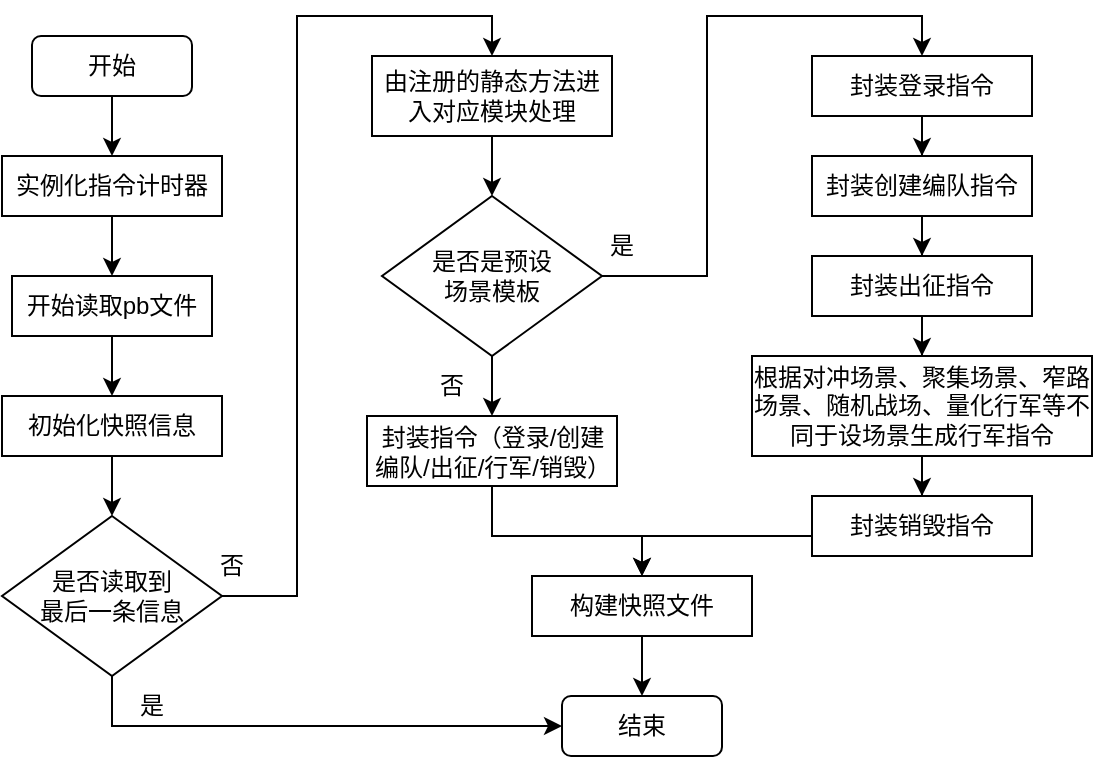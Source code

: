 <mxfile version="20.8.20" type="github">
  <diagram name="第 1 页" id="mLox_zXsMJPrJibGDM8M">
    <mxGraphModel dx="989" dy="549" grid="1" gridSize="10" guides="1" tooltips="1" connect="1" arrows="1" fold="1" page="1" pageScale="1" pageWidth="827" pageHeight="1169" math="0" shadow="0">
      <root>
        <mxCell id="0" />
        <mxCell id="1" parent="0" />
        <mxCell id="eCKu4-VgmCrht83dg7p6-11" style="edgeStyle=orthogonalEdgeStyle;rounded=0;orthogonalLoop=1;jettySize=auto;html=1;entryX=0.5;entryY=0;entryDx=0;entryDy=0;" edge="1" parent="1" source="eCKu4-VgmCrht83dg7p6-1" target="eCKu4-VgmCrht83dg7p6-3">
          <mxGeometry relative="1" as="geometry" />
        </mxCell>
        <mxCell id="eCKu4-VgmCrht83dg7p6-1" value="开始" style="rounded=1;whiteSpace=wrap;html=1;fontSize=12;glass=0;strokeWidth=1;shadow=0;" vertex="1" parent="1">
          <mxGeometry x="130" y="40" width="80" height="30" as="geometry" />
        </mxCell>
        <mxCell id="eCKu4-VgmCrht83dg7p6-13" style="edgeStyle=orthogonalEdgeStyle;rounded=0;orthogonalLoop=1;jettySize=auto;html=1;entryX=0.5;entryY=0;entryDx=0;entryDy=0;" edge="1" parent="1" source="eCKu4-VgmCrht83dg7p6-2" target="eCKu4-VgmCrht83dg7p6-4">
          <mxGeometry relative="1" as="geometry" />
        </mxCell>
        <mxCell id="eCKu4-VgmCrht83dg7p6-2" value="开始读取pb文件" style="rounded=0;whiteSpace=wrap;html=1;" vertex="1" parent="1">
          <mxGeometry x="120" y="160" width="100" height="30" as="geometry" />
        </mxCell>
        <mxCell id="eCKu4-VgmCrht83dg7p6-12" style="edgeStyle=orthogonalEdgeStyle;rounded=0;orthogonalLoop=1;jettySize=auto;html=1;entryX=0.5;entryY=0;entryDx=0;entryDy=0;" edge="1" parent="1" source="eCKu4-VgmCrht83dg7p6-3" target="eCKu4-VgmCrht83dg7p6-2">
          <mxGeometry relative="1" as="geometry" />
        </mxCell>
        <mxCell id="eCKu4-VgmCrht83dg7p6-3" value="实例化指令计时器" style="rounded=0;whiteSpace=wrap;html=1;" vertex="1" parent="1">
          <mxGeometry x="115" y="100" width="110" height="30" as="geometry" />
        </mxCell>
        <mxCell id="eCKu4-VgmCrht83dg7p6-14" style="edgeStyle=orthogonalEdgeStyle;rounded=0;orthogonalLoop=1;jettySize=auto;html=1;" edge="1" parent="1" source="eCKu4-VgmCrht83dg7p6-4" target="eCKu4-VgmCrht83dg7p6-6">
          <mxGeometry relative="1" as="geometry" />
        </mxCell>
        <mxCell id="eCKu4-VgmCrht83dg7p6-4" value="初始化快照信息" style="rounded=0;whiteSpace=wrap;html=1;" vertex="1" parent="1">
          <mxGeometry x="115" y="220" width="110" height="30" as="geometry" />
        </mxCell>
        <mxCell id="eCKu4-VgmCrht83dg7p6-16" style="edgeStyle=orthogonalEdgeStyle;rounded=0;orthogonalLoop=1;jettySize=auto;html=1;" edge="1" parent="1" source="eCKu4-VgmCrht83dg7p6-5" target="eCKu4-VgmCrht83dg7p6-7">
          <mxGeometry relative="1" as="geometry" />
        </mxCell>
        <mxCell id="eCKu4-VgmCrht83dg7p6-5" value="由注册的静态方法进入对应模块处理" style="rounded=0;whiteSpace=wrap;html=1;" vertex="1" parent="1">
          <mxGeometry x="300" y="50" width="120" height="40" as="geometry" />
        </mxCell>
        <mxCell id="eCKu4-VgmCrht83dg7p6-15" style="edgeStyle=orthogonalEdgeStyle;rounded=0;orthogonalLoop=1;jettySize=auto;html=1;entryX=0.5;entryY=0;entryDx=0;entryDy=0;" edge="1" parent="1" source="eCKu4-VgmCrht83dg7p6-6" target="eCKu4-VgmCrht83dg7p6-5">
          <mxGeometry relative="1" as="geometry" />
        </mxCell>
        <mxCell id="eCKu4-VgmCrht83dg7p6-37" style="edgeStyle=orthogonalEdgeStyle;rounded=0;orthogonalLoop=1;jettySize=auto;html=1;entryX=0;entryY=0.5;entryDx=0;entryDy=0;exitX=0.5;exitY=1;exitDx=0;exitDy=0;" edge="1" parent="1" source="eCKu4-VgmCrht83dg7p6-6" target="eCKu4-VgmCrht83dg7p6-32">
          <mxGeometry relative="1" as="geometry" />
        </mxCell>
        <mxCell id="eCKu4-VgmCrht83dg7p6-6" value="是否读取到&lt;br&gt;最后一条信息" style="rhombus;whiteSpace=wrap;html=1;" vertex="1" parent="1">
          <mxGeometry x="115" y="280" width="110" height="80" as="geometry" />
        </mxCell>
        <mxCell id="eCKu4-VgmCrht83dg7p6-24" style="edgeStyle=orthogonalEdgeStyle;rounded=0;orthogonalLoop=1;jettySize=auto;html=1;entryX=0.5;entryY=0;entryDx=0;entryDy=0;" edge="1" parent="1" source="eCKu4-VgmCrht83dg7p6-7" target="eCKu4-VgmCrht83dg7p6-10">
          <mxGeometry relative="1" as="geometry" />
        </mxCell>
        <mxCell id="eCKu4-VgmCrht83dg7p6-30" style="edgeStyle=orthogonalEdgeStyle;rounded=0;orthogonalLoop=1;jettySize=auto;html=1;entryX=0.5;entryY=0;entryDx=0;entryDy=0;" edge="1" parent="1" source="eCKu4-VgmCrht83dg7p6-7" target="eCKu4-VgmCrht83dg7p6-29">
          <mxGeometry relative="1" as="geometry" />
        </mxCell>
        <mxCell id="eCKu4-VgmCrht83dg7p6-7" value="是否是预设&lt;br&gt;场景模板" style="rhombus;whiteSpace=wrap;html=1;" vertex="1" parent="1">
          <mxGeometry x="305" y="120" width="110" height="80" as="geometry" />
        </mxCell>
        <mxCell id="eCKu4-VgmCrht83dg7p6-25" style="edgeStyle=orthogonalEdgeStyle;rounded=0;orthogonalLoop=1;jettySize=auto;html=1;entryX=0.5;entryY=0;entryDx=0;entryDy=0;" edge="1" parent="1" source="eCKu4-VgmCrht83dg7p6-10" target="eCKu4-VgmCrht83dg7p6-19">
          <mxGeometry relative="1" as="geometry" />
        </mxCell>
        <mxCell id="eCKu4-VgmCrht83dg7p6-10" value="封装登录指令" style="rounded=0;whiteSpace=wrap;html=1;" vertex="1" parent="1">
          <mxGeometry x="520" y="50" width="110" height="30" as="geometry" />
        </mxCell>
        <mxCell id="eCKu4-VgmCrht83dg7p6-26" style="edgeStyle=orthogonalEdgeStyle;rounded=0;orthogonalLoop=1;jettySize=auto;html=1;" edge="1" parent="1" source="eCKu4-VgmCrht83dg7p6-19" target="eCKu4-VgmCrht83dg7p6-22">
          <mxGeometry relative="1" as="geometry" />
        </mxCell>
        <mxCell id="eCKu4-VgmCrht83dg7p6-19" value="封装创建编队指令" style="rounded=0;whiteSpace=wrap;html=1;" vertex="1" parent="1">
          <mxGeometry x="520" y="100" width="110" height="30" as="geometry" />
        </mxCell>
        <mxCell id="eCKu4-VgmCrht83dg7p6-28" style="edgeStyle=orthogonalEdgeStyle;rounded=0;orthogonalLoop=1;jettySize=auto;html=1;entryX=0.5;entryY=0;entryDx=0;entryDy=0;" edge="1" parent="1" source="eCKu4-VgmCrht83dg7p6-21" target="eCKu4-VgmCrht83dg7p6-23">
          <mxGeometry relative="1" as="geometry" />
        </mxCell>
        <mxCell id="eCKu4-VgmCrht83dg7p6-21" value="根据对冲场景、聚集场景、窄路场景、随机战场、量化行军等不同于设场景生成行军指令" style="rounded=0;whiteSpace=wrap;html=1;" vertex="1" parent="1">
          <mxGeometry x="490" y="200" width="170" height="50" as="geometry" />
        </mxCell>
        <mxCell id="eCKu4-VgmCrht83dg7p6-27" style="edgeStyle=orthogonalEdgeStyle;rounded=0;orthogonalLoop=1;jettySize=auto;html=1;entryX=0.5;entryY=0;entryDx=0;entryDy=0;" edge="1" parent="1" source="eCKu4-VgmCrht83dg7p6-22" target="eCKu4-VgmCrht83dg7p6-21">
          <mxGeometry relative="1" as="geometry" />
        </mxCell>
        <mxCell id="eCKu4-VgmCrht83dg7p6-22" value="封装出征指令" style="rounded=0;whiteSpace=wrap;html=1;" vertex="1" parent="1">
          <mxGeometry x="520" y="150" width="110" height="30" as="geometry" />
        </mxCell>
        <mxCell id="eCKu4-VgmCrht83dg7p6-34" style="edgeStyle=orthogonalEdgeStyle;rounded=0;orthogonalLoop=1;jettySize=auto;html=1;entryX=0.5;entryY=0;entryDx=0;entryDy=0;" edge="1" parent="1" source="eCKu4-VgmCrht83dg7p6-23" target="eCKu4-VgmCrht83dg7p6-31">
          <mxGeometry relative="1" as="geometry">
            <mxPoint x="480.0" y="350" as="targetPoint" />
            <Array as="points">
              <mxPoint x="435" y="290" />
            </Array>
          </mxGeometry>
        </mxCell>
        <mxCell id="eCKu4-VgmCrht83dg7p6-23" value="封装销毁指令" style="rounded=0;whiteSpace=wrap;html=1;" vertex="1" parent="1">
          <mxGeometry x="520" y="270" width="110" height="30" as="geometry" />
        </mxCell>
        <mxCell id="eCKu4-VgmCrht83dg7p6-33" style="edgeStyle=orthogonalEdgeStyle;rounded=0;orthogonalLoop=1;jettySize=auto;html=1;" edge="1" parent="1" source="eCKu4-VgmCrht83dg7p6-29" target="eCKu4-VgmCrht83dg7p6-31">
          <mxGeometry relative="1" as="geometry">
            <Array as="points">
              <mxPoint x="360" y="290" />
              <mxPoint x="435" y="290" />
            </Array>
          </mxGeometry>
        </mxCell>
        <mxCell id="eCKu4-VgmCrht83dg7p6-29" value="封装指令（登录/创建编队/出征/行军/销毁）" style="rounded=0;whiteSpace=wrap;html=1;" vertex="1" parent="1">
          <mxGeometry x="297.5" y="230" width="125" height="35" as="geometry" />
        </mxCell>
        <mxCell id="eCKu4-VgmCrht83dg7p6-35" style="edgeStyle=orthogonalEdgeStyle;rounded=0;orthogonalLoop=1;jettySize=auto;html=1;exitX=0.5;exitY=1;exitDx=0;exitDy=0;entryX=0.5;entryY=0;entryDx=0;entryDy=0;" edge="1" parent="1" source="eCKu4-VgmCrht83dg7p6-31" target="eCKu4-VgmCrht83dg7p6-32">
          <mxGeometry relative="1" as="geometry" />
        </mxCell>
        <mxCell id="eCKu4-VgmCrht83dg7p6-31" value="构建快照文件" style="rounded=0;whiteSpace=wrap;html=1;" vertex="1" parent="1">
          <mxGeometry x="380" y="310" width="110" height="30" as="geometry" />
        </mxCell>
        <mxCell id="eCKu4-VgmCrht83dg7p6-32" value="结束" style="rounded=1;whiteSpace=wrap;html=1;fontSize=12;glass=0;strokeWidth=1;shadow=0;" vertex="1" parent="1">
          <mxGeometry x="395" y="370" width="80" height="30" as="geometry" />
        </mxCell>
        <mxCell id="eCKu4-VgmCrht83dg7p6-36" value="是" style="text;html=1;strokeColor=none;fillColor=none;align=center;verticalAlign=middle;whiteSpace=wrap;rounded=0;" vertex="1" parent="1">
          <mxGeometry x="160" y="360" width="60" height="30" as="geometry" />
        </mxCell>
        <mxCell id="eCKu4-VgmCrht83dg7p6-38" value="是" style="text;html=1;strokeColor=none;fillColor=none;align=center;verticalAlign=middle;whiteSpace=wrap;rounded=0;" vertex="1" parent="1">
          <mxGeometry x="395" y="130" width="60" height="30" as="geometry" />
        </mxCell>
        <mxCell id="eCKu4-VgmCrht83dg7p6-39" value="否" style="text;html=1;strokeColor=none;fillColor=none;align=center;verticalAlign=middle;whiteSpace=wrap;rounded=0;" vertex="1" parent="1">
          <mxGeometry x="200" y="290" width="60" height="30" as="geometry" />
        </mxCell>
        <mxCell id="eCKu4-VgmCrht83dg7p6-40" value="否" style="text;html=1;strokeColor=none;fillColor=none;align=center;verticalAlign=middle;whiteSpace=wrap;rounded=0;" vertex="1" parent="1">
          <mxGeometry x="310" y="200" width="60" height="30" as="geometry" />
        </mxCell>
      </root>
    </mxGraphModel>
  </diagram>
</mxfile>
